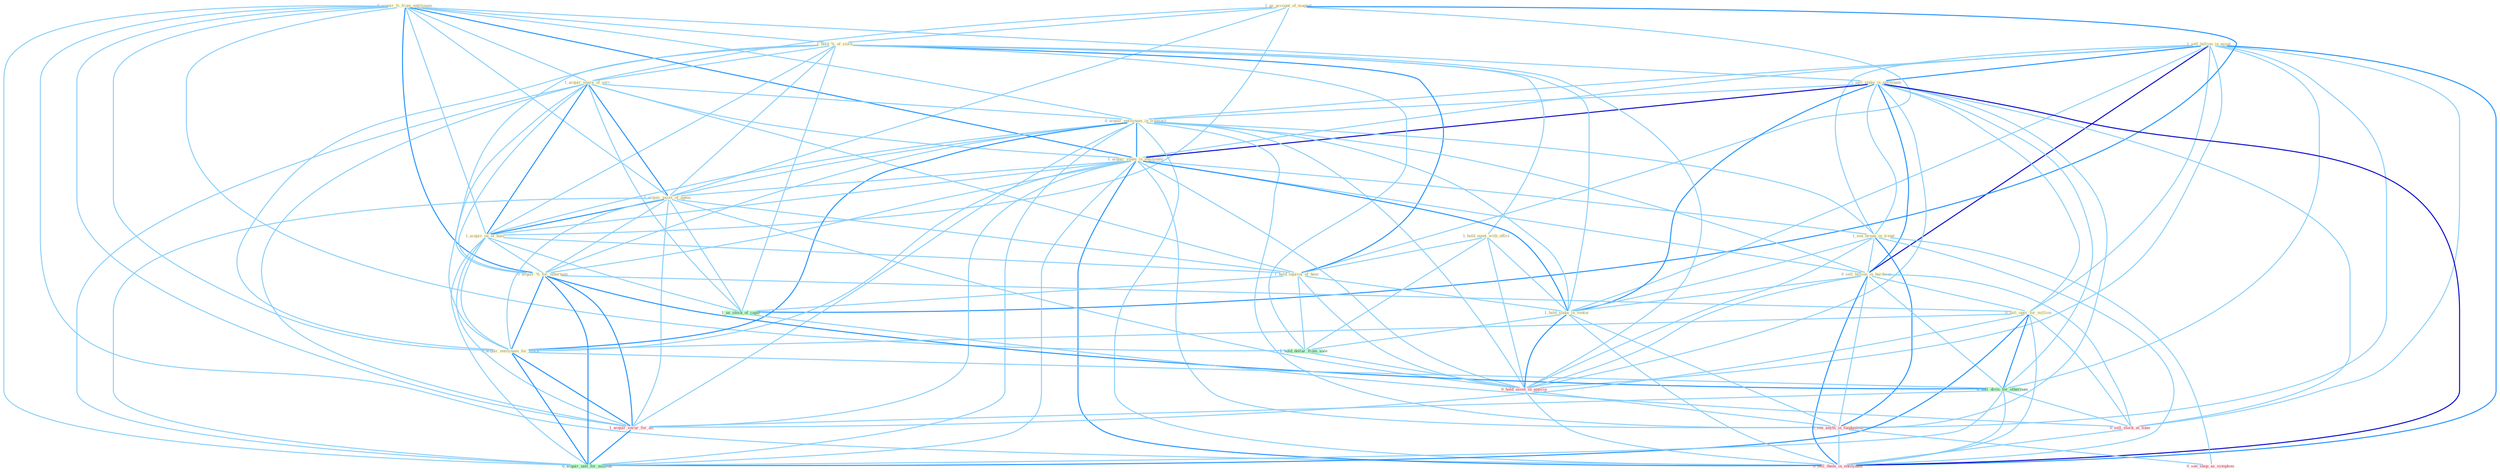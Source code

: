 Graph G{ 
    node
    [shape=polygon,style=filled,width=.5,height=.06,color="#BDFCC9",fixedsize=true,fontsize=4,
    fontcolor="#2f4f4f"];
    {node
    [color="#ffffe0", fontcolor="#8b7d6b"] "1_sell_billion_in_asset " "1_us_account_of_magnat " "0_acquir_%_from_entitynam " "1_sell_stake_in_entitynam " "1_hold_%_of_stock " "1_acquir_share_of_seri " "0_acquir_entitynam_in_transact " "1_acquir_stake_in_entitynam " "1_see_break_in_trend " "1_hold_meet_with_offici " "1_acquir_asset_of_agenc " "1_acquir_on_of_busi " "0_acquir_%_for_othernum " "0_sell_billion_in_hardwar " "1_hold_equival_of_hear " "0_sell_oper_for_million " "0_acquir_entitynam_for_stock " "1_hold_stake_in_ventur "}
{node [color="#fff0f5", fontcolor="#b22222"] "1_acquir_secur_for_an " "0_hold_asset_in_anticip " "0_sell_stock_at_time " "0_see_anyth_in_fundament " "0_see_shop_as_symptom " "0_sell_them_in_entitynam "}
edge [color="#B0E2FF"];

	"1_sell_billion_in_asset " -- "1_sell_stake_in_entitynam " [w="2", color="#1e90ff" , len=0.8];
	"1_sell_billion_in_asset " -- "0_acquir_entitynam_in_transact " [w="1", color="#87cefa" ];
	"1_sell_billion_in_asset " -- "1_acquir_stake_in_entitynam " [w="1", color="#87cefa" ];
	"1_sell_billion_in_asset " -- "1_see_break_in_trend " [w="1", color="#87cefa" ];
	"1_sell_billion_in_asset " -- "0_sell_billion_in_hardwar " [w="3", color="#0000cd" , len=0.6];
	"1_sell_billion_in_asset " -- "0_sell_oper_for_million " [w="1", color="#87cefa" ];
	"1_sell_billion_in_asset " -- "1_hold_stake_in_ventur " [w="1", color="#87cefa" ];
	"1_sell_billion_in_asset " -- "0_sell_divis_for_othernum " [w="1", color="#87cefa" ];
	"1_sell_billion_in_asset " -- "0_hold_asset_in_anticip " [w="1", color="#87cefa" ];
	"1_sell_billion_in_asset " -- "0_sell_stock_at_time " [w="1", color="#87cefa" ];
	"1_sell_billion_in_asset " -- "0_see_anyth_in_fundament " [w="1", color="#87cefa" ];
	"1_sell_billion_in_asset " -- "0_sell_them_in_entitynam " [w="2", color="#1e90ff" , len=0.8];
	"1_us_account_of_magnat " -- "1_hold_%_of_stock " [w="1", color="#87cefa" ];
	"1_us_account_of_magnat " -- "1_acquir_share_of_seri " [w="1", color="#87cefa" ];
	"1_us_account_of_magnat " -- "1_acquir_asset_of_agenc " [w="1", color="#87cefa" ];
	"1_us_account_of_magnat " -- "1_acquir_on_of_busi " [w="1", color="#87cefa" ];
	"1_us_account_of_magnat " -- "1_hold_equival_of_hear " [w="1", color="#87cefa" ];
	"1_us_account_of_magnat " -- "1_us_stock_of_capit " [w="2", color="#1e90ff" , len=0.8];
	"0_acquir_%_from_entitynam " -- "1_sell_stake_in_entitynam " [w="1", color="#87cefa" ];
	"0_acquir_%_from_entitynam " -- "1_hold_%_of_stock " [w="1", color="#87cefa" ];
	"0_acquir_%_from_entitynam " -- "1_acquir_share_of_seri " [w="1", color="#87cefa" ];
	"0_acquir_%_from_entitynam " -- "0_acquir_entitynam_in_transact " [w="1", color="#87cefa" ];
	"0_acquir_%_from_entitynam " -- "1_acquir_stake_in_entitynam " [w="2", color="#1e90ff" , len=0.8];
	"0_acquir_%_from_entitynam " -- "1_acquir_asset_of_agenc " [w="1", color="#87cefa" ];
	"0_acquir_%_from_entitynam " -- "1_acquir_on_of_busi " [w="1", color="#87cefa" ];
	"0_acquir_%_from_entitynam " -- "0_acquir_%_for_othernum " [w="2", color="#1e90ff" , len=0.8];
	"0_acquir_%_from_entitynam " -- "0_acquir_entitynam_for_stock " [w="1", color="#87cefa" ];
	"0_acquir_%_from_entitynam " -- "1_acquir_secur_for_an " [w="1", color="#87cefa" ];
	"0_acquir_%_from_entitynam " -- "1_hold_dollar_from_sale " [w="1", color="#87cefa" ];
	"0_acquir_%_from_entitynam " -- "0_acquir_unit_for_million " [w="1", color="#87cefa" ];
	"0_acquir_%_from_entitynam " -- "0_sell_them_in_entitynam " [w="1", color="#87cefa" ];
	"1_sell_stake_in_entitynam " -- "0_acquir_entitynam_in_transact " [w="1", color="#87cefa" ];
	"1_sell_stake_in_entitynam " -- "1_acquir_stake_in_entitynam " [w="3", color="#0000cd" , len=0.6];
	"1_sell_stake_in_entitynam " -- "1_see_break_in_trend " [w="1", color="#87cefa" ];
	"1_sell_stake_in_entitynam " -- "0_sell_billion_in_hardwar " [w="2", color="#1e90ff" , len=0.8];
	"1_sell_stake_in_entitynam " -- "0_sell_oper_for_million " [w="1", color="#87cefa" ];
	"1_sell_stake_in_entitynam " -- "1_hold_stake_in_ventur " [w="2", color="#1e90ff" , len=0.8];
	"1_sell_stake_in_entitynam " -- "0_sell_divis_for_othernum " [w="1", color="#87cefa" ];
	"1_sell_stake_in_entitynam " -- "0_hold_asset_in_anticip " [w="1", color="#87cefa" ];
	"1_sell_stake_in_entitynam " -- "0_sell_stock_at_time " [w="1", color="#87cefa" ];
	"1_sell_stake_in_entitynam " -- "0_see_anyth_in_fundament " [w="1", color="#87cefa" ];
	"1_sell_stake_in_entitynam " -- "0_sell_them_in_entitynam " [w="3", color="#0000cd" , len=0.6];
	"1_hold_%_of_stock " -- "1_acquir_share_of_seri " [w="1", color="#87cefa" ];
	"1_hold_%_of_stock " -- "1_hold_meet_with_offici " [w="1", color="#87cefa" ];
	"1_hold_%_of_stock " -- "1_acquir_asset_of_agenc " [w="1", color="#87cefa" ];
	"1_hold_%_of_stock " -- "1_acquir_on_of_busi " [w="1", color="#87cefa" ];
	"1_hold_%_of_stock " -- "0_acquir_%_for_othernum " [w="1", color="#87cefa" ];
	"1_hold_%_of_stock " -- "1_hold_equival_of_hear " [w="2", color="#1e90ff" , len=0.8];
	"1_hold_%_of_stock " -- "0_acquir_entitynam_for_stock " [w="1", color="#87cefa" ];
	"1_hold_%_of_stock " -- "1_hold_stake_in_ventur " [w="1", color="#87cefa" ];
	"1_hold_%_of_stock " -- "1_us_stock_of_capit " [w="1", color="#87cefa" ];
	"1_hold_%_of_stock " -- "1_hold_dollar_from_sale " [w="1", color="#87cefa" ];
	"1_hold_%_of_stock " -- "0_hold_asset_in_anticip " [w="1", color="#87cefa" ];
	"1_acquir_share_of_seri " -- "0_acquir_entitynam_in_transact " [w="1", color="#87cefa" ];
	"1_acquir_share_of_seri " -- "1_acquir_stake_in_entitynam " [w="1", color="#87cefa" ];
	"1_acquir_share_of_seri " -- "1_acquir_asset_of_agenc " [w="2", color="#1e90ff" , len=0.8];
	"1_acquir_share_of_seri " -- "1_acquir_on_of_busi " [w="2", color="#1e90ff" , len=0.8];
	"1_acquir_share_of_seri " -- "0_acquir_%_for_othernum " [w="1", color="#87cefa" ];
	"1_acquir_share_of_seri " -- "1_hold_equival_of_hear " [w="1", color="#87cefa" ];
	"1_acquir_share_of_seri " -- "0_acquir_entitynam_for_stock " [w="1", color="#87cefa" ];
	"1_acquir_share_of_seri " -- "1_acquir_secur_for_an " [w="1", color="#87cefa" ];
	"1_acquir_share_of_seri " -- "1_us_stock_of_capit " [w="1", color="#87cefa" ];
	"1_acquir_share_of_seri " -- "0_acquir_unit_for_million " [w="1", color="#87cefa" ];
	"0_acquir_entitynam_in_transact " -- "1_acquir_stake_in_entitynam " [w="2", color="#1e90ff" , len=0.8];
	"0_acquir_entitynam_in_transact " -- "1_see_break_in_trend " [w="1", color="#87cefa" ];
	"0_acquir_entitynam_in_transact " -- "1_acquir_asset_of_agenc " [w="1", color="#87cefa" ];
	"0_acquir_entitynam_in_transact " -- "1_acquir_on_of_busi " [w="1", color="#87cefa" ];
	"0_acquir_entitynam_in_transact " -- "0_acquir_%_for_othernum " [w="1", color="#87cefa" ];
	"0_acquir_entitynam_in_transact " -- "0_sell_billion_in_hardwar " [w="1", color="#87cefa" ];
	"0_acquir_entitynam_in_transact " -- "0_acquir_entitynam_for_stock " [w="2", color="#1e90ff" , len=0.8];
	"0_acquir_entitynam_in_transact " -- "1_hold_stake_in_ventur " [w="1", color="#87cefa" ];
	"0_acquir_entitynam_in_transact " -- "1_acquir_secur_for_an " [w="1", color="#87cefa" ];
	"0_acquir_entitynam_in_transact " -- "0_hold_asset_in_anticip " [w="1", color="#87cefa" ];
	"0_acquir_entitynam_in_transact " -- "0_see_anyth_in_fundament " [w="1", color="#87cefa" ];
	"0_acquir_entitynam_in_transact " -- "0_acquir_unit_for_million " [w="1", color="#87cefa" ];
	"0_acquir_entitynam_in_transact " -- "0_sell_them_in_entitynam " [w="1", color="#87cefa" ];
	"1_acquir_stake_in_entitynam " -- "1_see_break_in_trend " [w="1", color="#87cefa" ];
	"1_acquir_stake_in_entitynam " -- "1_acquir_asset_of_agenc " [w="1", color="#87cefa" ];
	"1_acquir_stake_in_entitynam " -- "1_acquir_on_of_busi " [w="1", color="#87cefa" ];
	"1_acquir_stake_in_entitynam " -- "0_acquir_%_for_othernum " [w="1", color="#87cefa" ];
	"1_acquir_stake_in_entitynam " -- "0_sell_billion_in_hardwar " [w="1", color="#87cefa" ];
	"1_acquir_stake_in_entitynam " -- "0_acquir_entitynam_for_stock " [w="1", color="#87cefa" ];
	"1_acquir_stake_in_entitynam " -- "1_hold_stake_in_ventur " [w="2", color="#1e90ff" , len=0.8];
	"1_acquir_stake_in_entitynam " -- "1_acquir_secur_for_an " [w="1", color="#87cefa" ];
	"1_acquir_stake_in_entitynam " -- "0_hold_asset_in_anticip " [w="1", color="#87cefa" ];
	"1_acquir_stake_in_entitynam " -- "0_see_anyth_in_fundament " [w="1", color="#87cefa" ];
	"1_acquir_stake_in_entitynam " -- "0_acquir_unit_for_million " [w="1", color="#87cefa" ];
	"1_acquir_stake_in_entitynam " -- "0_sell_them_in_entitynam " [w="2", color="#1e90ff" , len=0.8];
	"1_see_break_in_trend " -- "0_sell_billion_in_hardwar " [w="1", color="#87cefa" ];
	"1_see_break_in_trend " -- "1_hold_stake_in_ventur " [w="1", color="#87cefa" ];
	"1_see_break_in_trend " -- "0_hold_asset_in_anticip " [w="1", color="#87cefa" ];
	"1_see_break_in_trend " -- "0_see_anyth_in_fundament " [w="2", color="#1e90ff" , len=0.8];
	"1_see_break_in_trend " -- "0_see_shop_as_symptom " [w="1", color="#87cefa" ];
	"1_see_break_in_trend " -- "0_sell_them_in_entitynam " [w="1", color="#87cefa" ];
	"1_hold_meet_with_offici " -- "1_hold_equival_of_hear " [w="1", color="#87cefa" ];
	"1_hold_meet_with_offici " -- "1_hold_stake_in_ventur " [w="1", color="#87cefa" ];
	"1_hold_meet_with_offici " -- "1_hold_dollar_from_sale " [w="1", color="#87cefa" ];
	"1_hold_meet_with_offici " -- "0_hold_asset_in_anticip " [w="1", color="#87cefa" ];
	"1_acquir_asset_of_agenc " -- "1_acquir_on_of_busi " [w="2", color="#1e90ff" , len=0.8];
	"1_acquir_asset_of_agenc " -- "0_acquir_%_for_othernum " [w="1", color="#87cefa" ];
	"1_acquir_asset_of_agenc " -- "1_hold_equival_of_hear " [w="1", color="#87cefa" ];
	"1_acquir_asset_of_agenc " -- "0_acquir_entitynam_for_stock " [w="1", color="#87cefa" ];
	"1_acquir_asset_of_agenc " -- "1_acquir_secur_for_an " [w="1", color="#87cefa" ];
	"1_acquir_asset_of_agenc " -- "1_us_stock_of_capit " [w="1", color="#87cefa" ];
	"1_acquir_asset_of_agenc " -- "0_hold_asset_in_anticip " [w="1", color="#87cefa" ];
	"1_acquir_asset_of_agenc " -- "0_acquir_unit_for_million " [w="1", color="#87cefa" ];
	"1_acquir_on_of_busi " -- "0_acquir_%_for_othernum " [w="1", color="#87cefa" ];
	"1_acquir_on_of_busi " -- "1_hold_equival_of_hear " [w="1", color="#87cefa" ];
	"1_acquir_on_of_busi " -- "0_acquir_entitynam_for_stock " [w="1", color="#87cefa" ];
	"1_acquir_on_of_busi " -- "1_acquir_secur_for_an " [w="1", color="#87cefa" ];
	"1_acquir_on_of_busi " -- "1_us_stock_of_capit " [w="1", color="#87cefa" ];
	"1_acquir_on_of_busi " -- "0_acquir_unit_for_million " [w="1", color="#87cefa" ];
	"0_acquir_%_for_othernum " -- "0_sell_oper_for_million " [w="1", color="#87cefa" ];
	"0_acquir_%_for_othernum " -- "0_acquir_entitynam_for_stock " [w="2", color="#1e90ff" , len=0.8];
	"0_acquir_%_for_othernum " -- "0_sell_divis_for_othernum " [w="2", color="#1e90ff" , len=0.8];
	"0_acquir_%_for_othernum " -- "1_acquir_secur_for_an " [w="2", color="#1e90ff" , len=0.8];
	"0_acquir_%_for_othernum " -- "0_acquir_unit_for_million " [w="2", color="#1e90ff" , len=0.8];
	"0_sell_billion_in_hardwar " -- "0_sell_oper_for_million " [w="1", color="#87cefa" ];
	"0_sell_billion_in_hardwar " -- "1_hold_stake_in_ventur " [w="1", color="#87cefa" ];
	"0_sell_billion_in_hardwar " -- "0_sell_divis_for_othernum " [w="1", color="#87cefa" ];
	"0_sell_billion_in_hardwar " -- "0_hold_asset_in_anticip " [w="1", color="#87cefa" ];
	"0_sell_billion_in_hardwar " -- "0_sell_stock_at_time " [w="1", color="#87cefa" ];
	"0_sell_billion_in_hardwar " -- "0_see_anyth_in_fundament " [w="1", color="#87cefa" ];
	"0_sell_billion_in_hardwar " -- "0_sell_them_in_entitynam " [w="2", color="#1e90ff" , len=0.8];
	"1_hold_equival_of_hear " -- "1_hold_stake_in_ventur " [w="1", color="#87cefa" ];
	"1_hold_equival_of_hear " -- "1_us_stock_of_capit " [w="1", color="#87cefa" ];
	"1_hold_equival_of_hear " -- "1_hold_dollar_from_sale " [w="1", color="#87cefa" ];
	"1_hold_equival_of_hear " -- "0_hold_asset_in_anticip " [w="1", color="#87cefa" ];
	"0_sell_oper_for_million " -- "0_acquir_entitynam_for_stock " [w="1", color="#87cefa" ];
	"0_sell_oper_for_million " -- "0_sell_divis_for_othernum " [w="2", color="#1e90ff" , len=0.8];
	"0_sell_oper_for_million " -- "1_acquir_secur_for_an " [w="1", color="#87cefa" ];
	"0_sell_oper_for_million " -- "0_sell_stock_at_time " [w="1", color="#87cefa" ];
	"0_sell_oper_for_million " -- "0_acquir_unit_for_million " [w="2", color="#1e90ff" , len=0.8];
	"0_sell_oper_for_million " -- "0_sell_them_in_entitynam " [w="1", color="#87cefa" ];
	"0_acquir_entitynam_for_stock " -- "0_sell_divis_for_othernum " [w="1", color="#87cefa" ];
	"0_acquir_entitynam_for_stock " -- "1_acquir_secur_for_an " [w="2", color="#1e90ff" , len=0.8];
	"0_acquir_entitynam_for_stock " -- "0_acquir_unit_for_million " [w="2", color="#1e90ff" , len=0.8];
	"1_hold_stake_in_ventur " -- "1_hold_dollar_from_sale " [w="1", color="#87cefa" ];
	"1_hold_stake_in_ventur " -- "0_hold_asset_in_anticip " [w="2", color="#1e90ff" , len=0.8];
	"1_hold_stake_in_ventur " -- "0_see_anyth_in_fundament " [w="1", color="#87cefa" ];
	"1_hold_stake_in_ventur " -- "0_sell_them_in_entitynam " [w="1", color="#87cefa" ];
	"0_sell_divis_for_othernum " -- "1_acquir_secur_for_an " [w="1", color="#87cefa" ];
	"0_sell_divis_for_othernum " -- "0_sell_stock_at_time " [w="1", color="#87cefa" ];
	"0_sell_divis_for_othernum " -- "0_acquir_unit_for_million " [w="1", color="#87cefa" ];
	"0_sell_divis_for_othernum " -- "0_sell_them_in_entitynam " [w="1", color="#87cefa" ];
	"1_acquir_secur_for_an " -- "0_acquir_unit_for_million " [w="2", color="#1e90ff" , len=0.8];
	"1_us_stock_of_capit " -- "0_sell_stock_at_time " [w="1", color="#87cefa" ];
	"1_hold_dollar_from_sale " -- "0_hold_asset_in_anticip " [w="1", color="#87cefa" ];
	"0_hold_asset_in_anticip " -- "0_see_anyth_in_fundament " [w="1", color="#87cefa" ];
	"0_hold_asset_in_anticip " -- "0_sell_them_in_entitynam " [w="1", color="#87cefa" ];
	"0_sell_stock_at_time " -- "0_sell_them_in_entitynam " [w="1", color="#87cefa" ];
	"0_see_anyth_in_fundament " -- "0_see_shop_as_symptom " [w="1", color="#87cefa" ];
	"0_see_anyth_in_fundament " -- "0_sell_them_in_entitynam " [w="1", color="#87cefa" ];
}